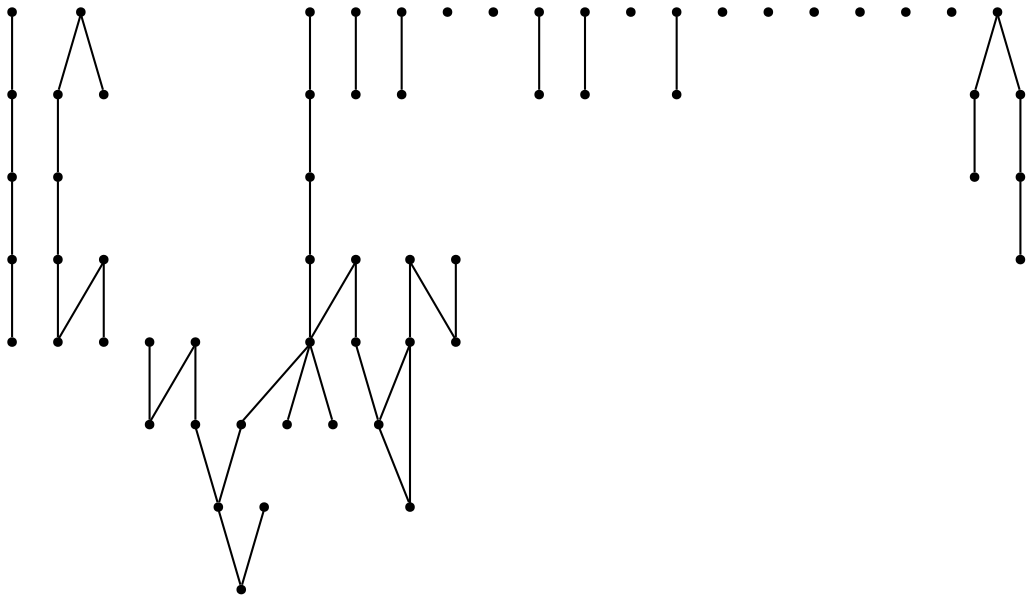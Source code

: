 graph {
  node [shape=point,comment="{\"directed\":false,\"doi\":\"10.1007/978-3-030-92931-2_11\",\"figure\":\"13 (4)\"}"]

  v0 [pos="1645.943397105119,270.09554312509215"]
  v1 [pos="1645.943397105119,298.1164533793868"]
  v2 [pos="1645.943397105119,326.1330396742717"]
  v3 [pos="1645.943397105119,344.81076387086154"]
  v4 [pos="1645.943397105119,363.4884562736322"]
  v5 [pos="1617.9264674442582,244.41278212784368"]
  v6 [pos="1617.9264674442582,263.09053811825277"]
  v7 [pos="1617.9264674442582,300.4462567588957"]
  v8 [pos="1617.9264674442582,319.12380608948"]
  v9 [pos="1613.256979167448,391.50523333143224"]
  v10 [pos="1589.9077573077018,225.7351851065306"]
  v11 [pos="1589.9077573077018,263.09069708734876"]
  v12 [pos="1594.5770548192588,300.44647931563003"]
  v13 [pos="1589.9076301308664,391.5051697437938"]
  v14 [pos="1589.9077573077018,281.768484871577"]
  v15 [pos="1580.5683356351576,340.1393457080147"]
  v16 [pos="1571.2273878405886,382.16614867640294"]
  v17 [pos="1557.220894251107,340.1393457080147"]
  v18 [pos="1557.2189230101583,354.1499915980772"]
  v19 [pos="1538.5429411438663,340.1393457080147"]
  v20 [pos="1533.8714816261077,270.09570209418814"]
  v21 [pos="1533.8714816261077,298.1122883890729"]
  v22 [pos="1505.854297611576,340.1393457080147"]
  v23 [pos="1487.1764716811708,270.0957338880073"]
  v24 [pos="1491.845959957981,354.1499915980772"]
  v25 [pos="1487.1764716811708,298.1122883890729"]
  v26 [pos="1477.8374951275505,382.16614867640294"]
  v27 [pos="1468.496420156146,340.1393457080147"]
  v28 [pos="1463.826931879336,368.15612276581464"]
  v29 [pos="1463.826931879336,405.5113724476245"]
  v30 [pos="1463.826931879336,424.1893350978583"]
  v31 [pos="1463.8268047025006,386.83364030257985"]
  v32 [pos="1445.1510771898795,438.19961535900006"]
  v33 [pos="1440.4794904952853,340.1393457080147"]
  v34 [pos="1431.142612359449,281.7682305210235"]
  v35 [pos="1431.142612359449,300.44619317125733"]
  v36 [pos="1431.142612359449,319.1238696771185"]
  v37 [pos="1412.4625608344245,354.14973724752366"]
  v38 [pos="1412.4625608344245,414.85026633973865"]
  v39 [pos="1407.7930725576143,438.19961535900006"]
  v40 [pos="1398.454096003994,340.1393457080147"]
  v41 [pos="1379.7760157199182,340.1393457080147"]
  v42 [pos="1375.104429025324,270.09570209418814"]
  v43 [pos="1379.7739173021341,354.14973724752366"]
  v44 [pos="1384.4434055789443,382.1661804702221"]
  v45 [pos="1384.4434055789443,419.52179578095263"]
  v46 [pos="1375.104429025324,298.1122883890729"]
  v47 [pos="1328.4095462572225,270.09570209418814"]
  v48 [pos="1328.4095462572225,298.1122883890729"]
  v49 [pos="1319.0705697036024,340.1393457080147"]
  v50 [pos="1305.0621048731718,354.14973724752366"]
  v51 [pos="1286.3840245890958,391.50523333143224"]
  v52 [pos="1253.6976066514248,295.7827870508463"]
  v53 [pos="1258.367094928235,361.1551873678316"]
  v54 [pos="1244.3586300978045,314.46057483507457"]
  v55 [pos="1225.67857857278,391.50523333143224"]
  v56 [pos="1216.3375036013756,270.0955749189113"]
  v57 [pos="1216.3375036013756,298.11219300761536"]
  v58 [pos="1216.3375036013756,326.12874750868104"]
  v59 [pos="1216.3375036013756,344.8066942620052"]
  v60 [pos="1216.3375036013756,363.48851986127056"]

  v59 -- v60 [id="-6",pos="1216.3375036013756,344.8066942620052 1216.3375036013756,363.48851986127056 1216.3375036013756,363.48851986127056 1216.3375036013756,363.48851986127056"]
  v58 -- v59 [id="-8",pos="1216.3375036013756,326.12874750868104 1216.3375036013756,344.8066942620052 1216.3375036013756,344.8066942620052 1216.3375036013756,344.8066942620052"]
  v2 -- v3 [id="-37",pos="1645.943397105119,326.1330396742717 1645.943397105119,344.81076387086154 1645.943397105119,344.81076387086154 1645.943397105119,344.81076387086154"]
  v3 -- v4 [id="-39",pos="1645.943397105119,344.81076387086154 1645.943397105119,363.4884562736322 1645.943397105119,363.4884562736322 1645.943397105119,363.4884562736322"]
  v5 -- v6 [id="-44",pos="1617.9264674442582,244.41278212784368 1617.9264674442582,263.09053811825277 1617.9264674442582,263.09053811825277 1617.9264674442582,263.09053811825277"]
  v7 -- v8 [id="-49",pos="1617.9264674442582,300.4462567588957 1617.9264674442582,319.12380608948 1617.9264674442582,319.12380608948 1617.9264674442582,319.12380608948"]
  v11 -- v14 [id="-74",pos="1589.9077573077018,263.09069708734876 1589.9077573077018,281.768484871577 1589.9077573077018,281.768484871577 1589.9077573077018,281.768484871577"]
  v41 -- v40 [id="-93",pos="1379.7760157199182,340.1393457080147 1398.454096003994,340.1393457080147 1398.454096003994,340.1393457080147 1398.454096003994,340.1393457080147"]
  v14 -- v12 [id="-95",pos="1589.9077573077018,281.768484871577 1594.5770548192588,300.44647931563003 1594.5770548192588,300.44647931563003 1594.5770548192588,300.44647931563003"]
  v37 -- v38 [id="-105",pos="1412.4625608344245,354.14973724752366 1407.7909741398303,400.8461779248841 1407.7909741398303,400.8461779248841 1407.7909741398303,400.8461779248841 1412.4625608344245,414.85026633973865 1412.4625608344245,414.85026633973865 1412.4625608344245,414.85026633973865"]
  v38 -- v30 [id="-109",pos="1412.4625608344245,414.85026633973865 1463.826931879336,424.1893350978583 1463.826931879336,424.1893350978583 1463.826931879336,424.1893350978583"]
  v38 -- v29 [id="-110",pos="1412.4625608344245,414.85026633973865 1463.826931879336,405.5113724476245 1463.826931879336,405.5113724476245 1463.826931879336,405.5113724476245"]
  v36 -- v33 [id="-118",pos="1431.142612359449,319.1238696771185 1440.4794904952853,340.1393457080147 1440.4794904952853,340.1393457080147 1440.4794904952853,340.1393457080147"]
  v35 -- v36 [id="-120",pos="1431.142612359449,300.44619317125733 1431.142612359449,319.1238696771185 1431.142612359449,319.1238696771185 1431.142612359449,319.1238696771185"]
  v34 -- v35 [id="-122",pos="1431.142612359449,281.7682305210235 1431.142612359449,300.44619317125733 1431.142612359449,300.44619317125733 1431.142612359449,300.44619317125733"]
  v16 -- v13 [id="-127",pos="1571.2273878405886,382.16614867640294 1589.9076301308664,391.5051697437938 1589.9076301308664,391.5051697437938 1589.9076301308664,391.5051697437938"]
  v31 -- v29 [id="-133",pos="1463.8268047025006,386.83364030257985 1463.826931879336,405.5113724476245 1463.826931879336,405.5113724476245 1463.826931879336,405.5113724476245"]
  v28 -- v31 [id="-135",pos="1463.826931879336,368.15612276581464 1463.8268047025006,386.83364030257985 1463.8268047025006,386.83364030257985 1463.8268047025006,386.83364030257985"]
  v29 -- v30 [id="-137",pos="1463.826931879336,405.5113724476245 1463.826931879336,424.1893350978583 1463.826931879336,424.1893350978583 1463.826931879336,424.1893350978583"]
  v19 -- v17 [id="-154",pos="1538.5429411438663,340.1393457080147 1557.220894251107,340.1393457080147 1557.220894251107,340.1393457080147 1557.220894251107,340.1393457080147"]
  v22 -- v19 [id="-168",pos="1505.854297611576,340.1393457080147 1515.1953725829803,344.80877675716215 1515.1953725829803,344.80877675716215 1515.1953725829803,344.80877675716215 1538.5429411438663,340.1393457080147 1538.5429411438663,340.1393457080147 1538.5429411438663,340.1393457080147"]
  v60 -- v55 [id="-4",pos="1216.3375036013756,363.48851986127056 1225.67857857278,391.50523333143224 1225.67857857278,391.50523333143224 1225.67857857278,391.50523333143224"]
  v58 -- v57 [id="-10",pos="1216.3375036013756,326.12874750868104 1216.3375036013756,298.11219300761536 1216.3375036013756,298.11219300761536 1216.3375036013756,298.11219300761536"]
  v57 -- v56 [id="-13",pos="1216.3375036013756,298.11219300761536 1216.3375036013756,270.0955749189113 1216.3375036013756,270.0955749189113 1216.3375036013756,270.0955749189113"]
  v0 -- v1 [id="-22",pos="1645.943397105119,270.09554312509215 1645.943397105119,298.1164533793868 1645.943397105119,298.1164533793868 1645.943397105119,298.1164533793868"]
  v1 -- v2 [id="-32",pos="1645.943397105119,298.1164533793868 1645.943397105119,326.1330396742717 1645.943397105119,326.1330396742717 1645.943397105119,326.1330396742717"]
  v5 -- v10 [id="-52",pos="1617.9264674442582,244.41278212784368 1589.9077573077018,225.7351851065306 1589.9077573077018,225.7351851065306 1589.9077573077018,225.7351851065306"]
  v7 -- v12 [id="-53",pos="1617.9264674442582,300.4462567588957 1594.5770548192588,300.44647931563003 1594.5770548192588,300.44647931563003 1594.5770548192588,300.44647931563003"]
  v6 -- v11 [id="-54",pos="1617.9264674442582,263.09053811825277 1589.9077573077018,263.09069708734876 1589.9077573077018,263.09069708734876 1589.9077573077018,263.09069708734876"]
  v9 -- v13 [id="-56",pos="1613.256979167448,391.50523333143224 1589.9076301308664,391.5051697437938 1589.9076301308664,391.5051697437938 1589.9076301308664,391.5051697437938"]
  v48 -- v47 [id="-63",pos="1328.4095462572225,298.1122883890729 1328.4095462572225,270.09570209418814 1328.4095462572225,270.09570209418814 1328.4095462572225,270.09570209418814"]
  v46 -- v42 [id="-77",pos="1375.104429025324,298.1122883890729 1375.104429025324,270.09570209418814 1375.104429025324,270.09570209418814 1375.104429025324,270.09570209418814"]
  v44 -- v43 [id="-89",pos="1384.4434055789443,382.1661804702221 1379.7739173021341,354.14973724752366 1379.7739173021341,354.14973724752366 1379.7739173021341,354.14973724752366"]
  v37 -- v43 [id="-100",pos="1412.4625608344245,354.14973724752366 1379.7739173021341,354.14973724752366 1379.7739173021341,354.14973724752366 1379.7739173021341,354.14973724752366"]
  v33 -- v27 [id="-128",pos="1440.4794904952853,340.1393457080147 1468.496420156146,340.1393457080147 1468.496420156146,340.1393457080147 1468.496420156146,340.1393457080147"]
  v15 -- v17 [id="-131",pos="1580.5683356351576,340.1393457080147 1557.220894251107,340.1393457080147 1557.220894251107,340.1393457080147 1557.220894251107,340.1393457080147"]
  v16 -- v18 [id="-132",pos="1571.2273878405886,382.16614867640294 1557.2189230101583,354.1499915980772 1557.2189230101583,354.1499915980772 1557.2189230101583,354.1499915980772"]
  v28 -- v27 [id="-142",pos="1463.826931879336,368.15612276581464 1468.496420156146,340.1393457080147 1468.496420156146,340.1393457080147 1468.496420156146,340.1393457080147"]
  v27 -- v24 [id="-146",pos="1468.496420156146,340.1393457080147 1491.845959957981,354.1499915980772 1491.845959957981,354.1499915980772 1491.845959957981,354.1499915980772"]
  v18 -- v19 [id="-150",pos="1557.2189230101583,354.1499915980772 1538.5429411438663,340.1393457080147 1538.5429411438663,340.1393457080147 1538.5429411438663,340.1393457080147"]
  v25 -- v23 [id="-159",pos="1487.1764716811708,298.1122883890729 1487.1764716811708,270.0957338880073 1487.1764716811708,270.0957338880073 1487.1764716811708,270.0957338880073"]
  v20 -- v21 [id="-170",pos="1533.8714816261077,270.09570209418814 1533.8714816261077,298.1122883890729 1533.8714816261077,298.1122883890729 1533.8714816261077,298.1122883890729"]
  v27 -- v26 [id="-229",pos="1468.496420156146,340.1393457080147 1477.8374951275505,382.16614867640294 1477.8374951275505,382.16614867640294 1477.8374951275505,382.16614867640294"]
  v27 -- v22 [id="-233",pos="1468.496420156146,340.1393457080147 1505.854297611576,340.1393457080147 1505.854297611576,340.1393457080147 1505.854297611576,340.1393457080147"]
}